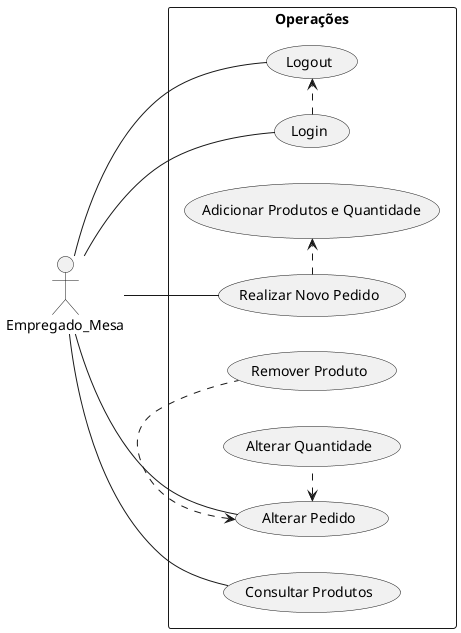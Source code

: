 @startuml
left to right direction
actor Empregado_Mesa
rectangle Operações {
    Empregado_Mesa -- (Login)
    Empregado_Mesa -- (Logout)
    Empregado_Mesa -- (Consultar Produtos)
    (Login) .> (Logout)
    Empregado_Mesa -- (Realizar Novo Pedido)
    (Realizar Novo Pedido) .> (Adicionar Produtos e Quantidade)
    Empregado_Mesa -- (Alterar Pedido)
    (Alterar Pedido) <. (Remover Produto)
    (Alterar Pedido) <. (Alterar Quantidade)
}
@enduml